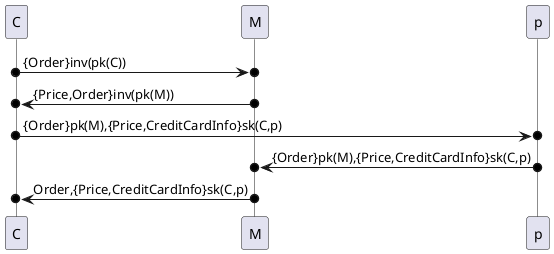 @startuml
<Style>
sequenceDiagram {
    Lifeline {
        linestyle solid
    }
}
</Style>
participant C as "C"
participant M as "M"
participant p as "p"

C o->o M : {Order}inv(pk(C))
M o->o C : {Price,Order}inv(pk(M))
C o->o p : {Order}pk(M),{Price,CreditCardInfo}sk(C,p)
p o->o M : {Order}pk(M),{Price,CreditCardInfo}sk(C,p)
M o->o C : Order,{Price,CreditCardInfo}sk(C,p)

@enduml